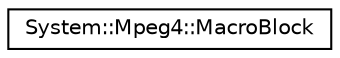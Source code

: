 digraph G
{
  edge [fontname="Helvetica",fontsize="10",labelfontname="Helvetica",labelfontsize="10"];
  node [fontname="Helvetica",fontsize="10",shape=record];
  rankdir="LR";
  Node1 [label="System::Mpeg4::MacroBlock",height=0.2,width=0.4,color="black", fillcolor="white", style="filled",URL="$struct_system_1_1_mpeg4_1_1_macro_block.html"];
}
